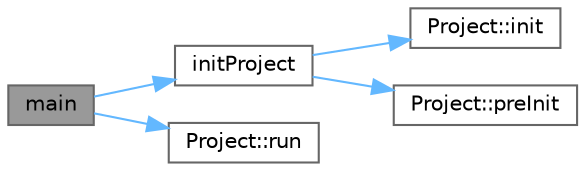 digraph "main"
{
 // LATEX_PDF_SIZE
  bgcolor="transparent";
  edge [fontname=Helvetica,fontsize=10,labelfontname=Helvetica,labelfontsize=10];
  node [fontname=Helvetica,fontsize=10,shape=box,height=0.2,width=0.4];
  rankdir="LR";
  Node1 [id="Node000001",label="main",height=0.2,width=0.4,color="gray40", fillcolor="grey60", style="filled", fontcolor="black",tooltip=" "];
  Node1 -> Node2 [id="edge1_Node000001_Node000002",color="steelblue1",style="solid",tooltip=" "];
  Node2 [id="Node000002",label="initProject",height=0.2,width=0.4,color="grey40", fillcolor="white", style="filled",URL="$dd/d39/application_2main_8cpp.html#a2cee295ffc7408dff79bc4e6acb90438",tooltip=" "];
  Node2 -> Node3 [id="edge2_Node000002_Node000003",color="steelblue1",style="solid",tooltip=" "];
  Node3 [id="Node000003",label="Project::init",height=0.2,width=0.4,color="grey40", fillcolor="white", style="filled",URL="$d9/d6e/class_project.html#ae2668bf2f5d9b445e2ba5f0b59babe86",tooltip=" "];
  Node2 -> Node4 [id="edge3_Node000002_Node000004",color="steelblue1",style="solid",tooltip=" "];
  Node4 [id="Node000004",label="Project::preInit",height=0.2,width=0.4,color="grey40", fillcolor="white", style="filled",URL="$d9/d6e/class_project.html#a1e991793d957d6693f169cce1792cdd4",tooltip=" "];
  Node1 -> Node5 [id="edge4_Node000001_Node000005",color="steelblue1",style="solid",tooltip=" "];
  Node5 [id="Node000005",label="Project::run",height=0.2,width=0.4,color="grey40", fillcolor="white", style="filled",URL="$d9/d6e/class_project.html#a4abeb0f7a3a7a5359dc798ba7c6ff386",tooltip=" "];
}
